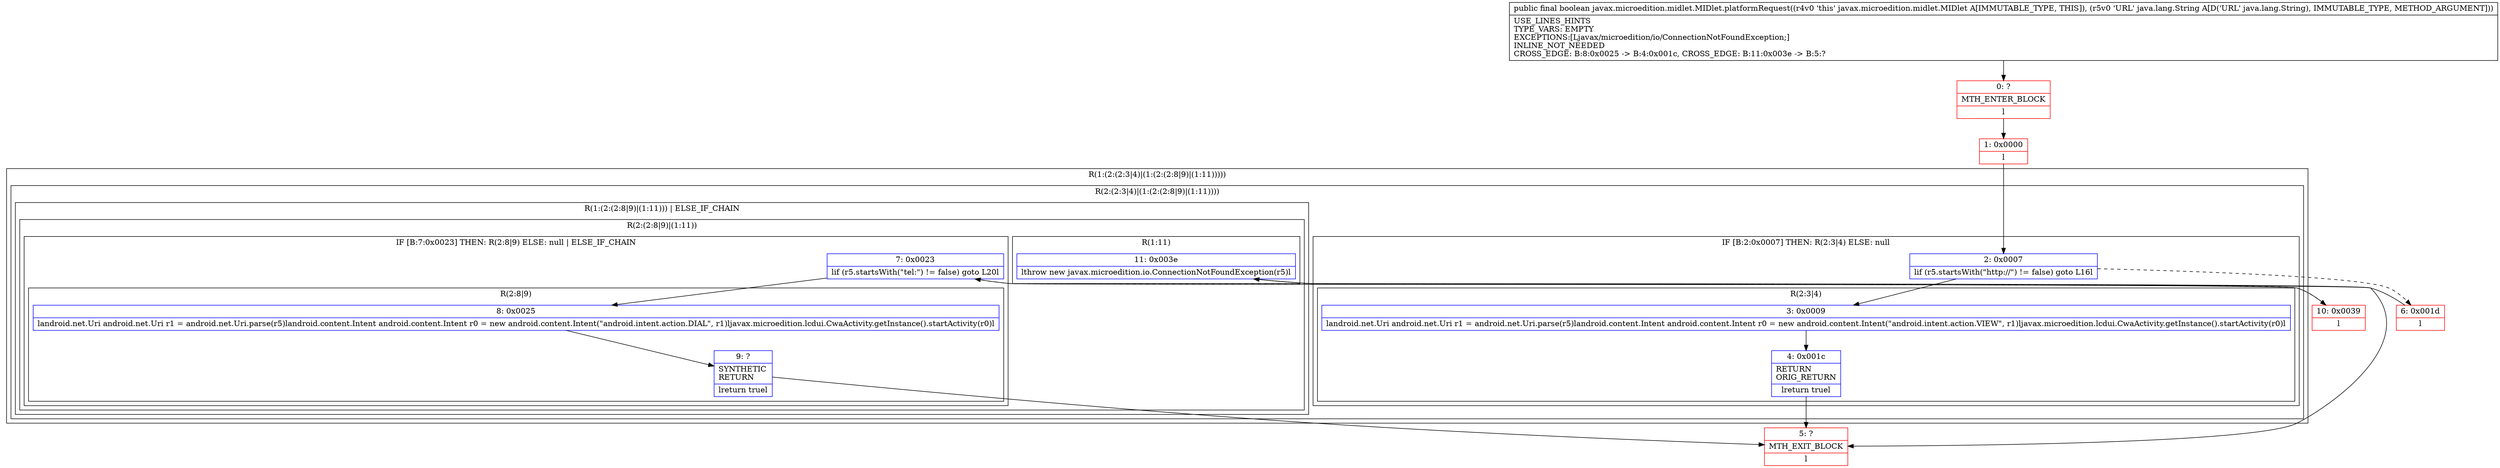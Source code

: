 digraph "CFG forjavax.microedition.midlet.MIDlet.platformRequest(Ljava\/lang\/String;)Z" {
subgraph cluster_Region_1284623465 {
label = "R(1:(2:(2:3|4)|(1:(2:(2:8|9)|(1:11)))))";
node [shape=record,color=blue];
subgraph cluster_Region_1140938692 {
label = "R(2:(2:3|4)|(1:(2:(2:8|9)|(1:11))))";
node [shape=record,color=blue];
subgraph cluster_IfRegion_295924494 {
label = "IF [B:2:0x0007] THEN: R(2:3|4) ELSE: null";
node [shape=record,color=blue];
Node_2 [shape=record,label="{2\:\ 0x0007|lif (r5.startsWith(\"http:\/\/\") != false) goto L16l}"];
subgraph cluster_Region_646018205 {
label = "R(2:3|4)";
node [shape=record,color=blue];
Node_3 [shape=record,label="{3\:\ 0x0009|landroid.net.Uri android.net.Uri r1 = android.net.Uri.parse(r5)landroid.content.Intent android.content.Intent r0 = new android.content.Intent(\"android.intent.action.VIEW\", r1)ljavax.microedition.lcdui.CwaActivity.getInstance().startActivity(r0)l}"];
Node_4 [shape=record,label="{4\:\ 0x001c|RETURN\lORIG_RETURN\l|lreturn truel}"];
}
}
subgraph cluster_Region_738618960 {
label = "R(1:(2:(2:8|9)|(1:11))) | ELSE_IF_CHAIN\l";
node [shape=record,color=blue];
subgraph cluster_Region_1857428797 {
label = "R(2:(2:8|9)|(1:11))";
node [shape=record,color=blue];
subgraph cluster_IfRegion_549967960 {
label = "IF [B:7:0x0023] THEN: R(2:8|9) ELSE: null | ELSE_IF_CHAIN\l";
node [shape=record,color=blue];
Node_7 [shape=record,label="{7\:\ 0x0023|lif (r5.startsWith(\"tel:\") != false) goto L20l}"];
subgraph cluster_Region_1409765876 {
label = "R(2:8|9)";
node [shape=record,color=blue];
Node_8 [shape=record,label="{8\:\ 0x0025|landroid.net.Uri android.net.Uri r1 = android.net.Uri.parse(r5)landroid.content.Intent android.content.Intent r0 = new android.content.Intent(\"android.intent.action.DIAL\", r1)ljavax.microedition.lcdui.CwaActivity.getInstance().startActivity(r0)l}"];
Node_9 [shape=record,label="{9\:\ ?|SYNTHETIC\lRETURN\l|lreturn truel}"];
}
}
subgraph cluster_Region_720827469 {
label = "R(1:11)";
node [shape=record,color=blue];
Node_11 [shape=record,label="{11\:\ 0x003e|lthrow new javax.microedition.io.ConnectionNotFoundException(r5)l}"];
}
}
}
}
}
Node_0 [shape=record,color=red,label="{0\:\ ?|MTH_ENTER_BLOCK\l|l}"];
Node_1 [shape=record,color=red,label="{1\:\ 0x0000|l}"];
Node_5 [shape=record,color=red,label="{5\:\ ?|MTH_EXIT_BLOCK\l|l}"];
Node_6 [shape=record,color=red,label="{6\:\ 0x001d|l}"];
Node_10 [shape=record,color=red,label="{10\:\ 0x0039|l}"];
MethodNode[shape=record,label="{public final boolean javax.microedition.midlet.MIDlet.platformRequest((r4v0 'this' javax.microedition.midlet.MIDlet A[IMMUTABLE_TYPE, THIS]), (r5v0 'URL' java.lang.String A[D('URL' java.lang.String), IMMUTABLE_TYPE, METHOD_ARGUMENT]))  | USE_LINES_HINTS\lTYPE_VARS: EMPTY\lEXCEPTIONS:[Ljavax\/microedition\/io\/ConnectionNotFoundException;]\lINLINE_NOT_NEEDED\lCROSS_EDGE: B:8:0x0025 \-\> B:4:0x001c, CROSS_EDGE: B:11:0x003e \-\> B:5:?\l}"];
MethodNode -> Node_0;
Node_2 -> Node_3;
Node_2 -> Node_6[style=dashed];
Node_3 -> Node_4;
Node_4 -> Node_5;
Node_7 -> Node_8;
Node_7 -> Node_10[style=dashed];
Node_8 -> Node_9;
Node_9 -> Node_5;
Node_11 -> Node_5;
Node_0 -> Node_1;
Node_1 -> Node_2;
Node_6 -> Node_7;
Node_10 -> Node_11;
}

